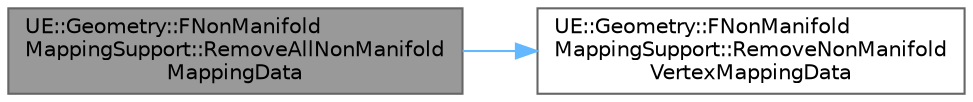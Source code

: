 digraph "UE::Geometry::FNonManifoldMappingSupport::RemoveAllNonManifoldMappingData"
{
 // INTERACTIVE_SVG=YES
 // LATEX_PDF_SIZE
  bgcolor="transparent";
  edge [fontname=Helvetica,fontsize=10,labelfontname=Helvetica,labelfontsize=10];
  node [fontname=Helvetica,fontsize=10,shape=box,height=0.2,width=0.4];
  rankdir="LR";
  Node1 [id="Node000001",label="UE::Geometry::FNonManifold\lMappingSupport::RemoveAllNonManifold\lMappingData",height=0.2,width=0.4,color="gray40", fillcolor="grey60", style="filled", fontcolor="black",tooltip=" "];
  Node1 -> Node2 [id="edge1_Node000001_Node000002",color="steelblue1",style="solid",tooltip=" "];
  Node2 [id="Node000002",label="UE::Geometry::FNonManifold\lMappingSupport::RemoveNonManifold\lVertexMappingData",height=0.2,width=0.4,color="grey40", fillcolor="white", style="filled",URL="$d4/d00/classUE_1_1Geometry_1_1FNonManifoldMappingSupport.html#af3a76245af22bdbdce0b3348c02ffa65",tooltip=" "];
}
